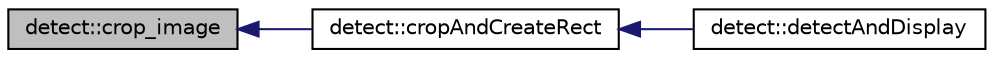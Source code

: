 digraph "detect::crop_image"
{
 // INTERACTIVE_SVG=YES
  edge [fontname="Helvetica",fontsize="10",labelfontname="Helvetica",labelfontsize="10"];
  node [fontname="Helvetica",fontsize="10",shape=record];
  rankdir="LR";
  Node5 [label="detect::crop_image",height=0.2,width=0.4,color="black", fillcolor="grey75", style="filled", fontcolor="black"];
  Node5 -> Node6 [dir="back",color="midnightblue",fontsize="10",style="solid",fontname="Helvetica"];
  Node6 [label="detect::cropAndCreateRect",height=0.2,width=0.4,color="black", fillcolor="white", style="filled",URL="$namespacedetect.html#a5f817f415f95cc4403e0a76129d071c7"];
  Node6 -> Node7 [dir="back",color="midnightblue",fontsize="10",style="solid",fontname="Helvetica"];
  Node7 [label="detect::detectAndDisplay",height=0.2,width=0.4,color="black", fillcolor="white", style="filled",URL="$namespacedetect.html#a1663b7ee3cbd3d3383c3dc6fccca62db"];
}
